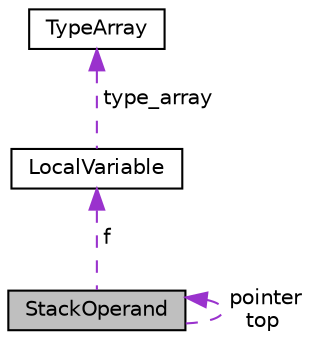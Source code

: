 digraph "StackOperand"
{
  edge [fontname="Helvetica",fontsize="10",labelfontname="Helvetica",labelfontsize="10"];
  node [fontname="Helvetica",fontsize="10",shape=record];
  Node1 [label="StackOperand",height=0.2,width=0.4,color="black", fillcolor="grey75", style="filled", fontcolor="black"];
  Node2 -> Node1 [dir="back",color="darkorchid3",fontsize="10",style="dashed",label=" f" ,fontname="Helvetica"];
  Node2 [label="LocalVariable",height=0.2,width=0.4,color="black", fillcolor="white", style="filled",URL="$structLocalVariable.html"];
  Node3 -> Node2 [dir="back",color="darkorchid3",fontsize="10",style="dashed",label=" type_array" ,fontname="Helvetica"];
  Node3 [label="TypeArray",height=0.2,width=0.4,color="black", fillcolor="white", style="filled",URL="$structTypeArray.html"];
  Node1 -> Node1 [dir="back",color="darkorchid3",fontsize="10",style="dashed",label=" pointer\ntop" ,fontname="Helvetica"];
}
